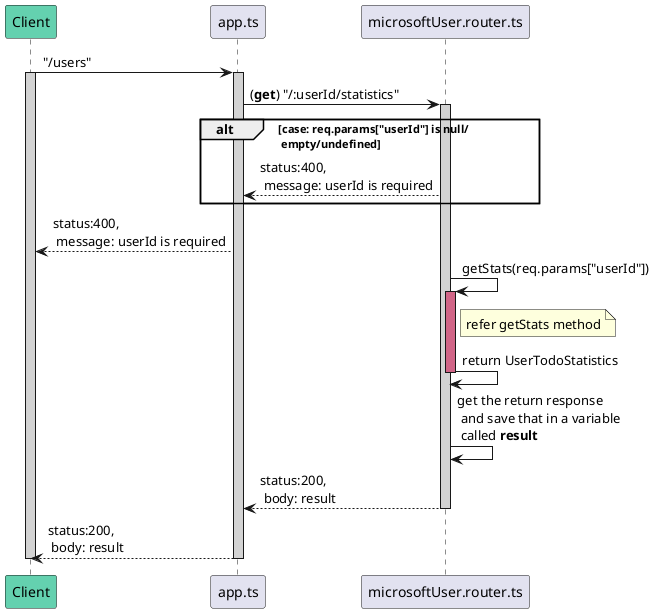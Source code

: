 @startuml get user statistics
participant Client #64D1AF
participant app.ts
participant microsoftUser.router.ts

Client -> app.ts : "/users"
activate Client #D3D3D3
    activate app.ts #D3D3D3
    app.ts -> microsoftUser.router.ts : (**get**) "/:userId/statistics"
    activate microsoftUser.router.ts #D3D3D3
        alt case: req.params["userId"] is null/\n empty/undefined
            app.ts <-- microsoftUser.router.ts : status:400,\n message: userId is required
        end
        Client <-- app.ts : status:400,\n message: userId is required
        microsoftUser.router.ts -> microsoftUser.router.ts : getStats(req.params["userId"])
        activate microsoftUser.router.ts #D16587
            note right of microsoftUser.router.ts : refer getStats method
            microsoftUser.router.ts -> microsoftUser.router.ts: return UserTodoStatistics
        deactivate microsoftUser.router.ts
        microsoftUser.router.ts -> microsoftUser.router.ts: get the return response\n and save that in a variable\n called **result**
        app.ts <-- microsoftUser.router.ts : status:200,\n body: result
    deactivate microsoftUser.router.ts
    Client <-- app.ts : status:200,\n body: result
    deactivate app.ts
deactivate Client
@enduml
